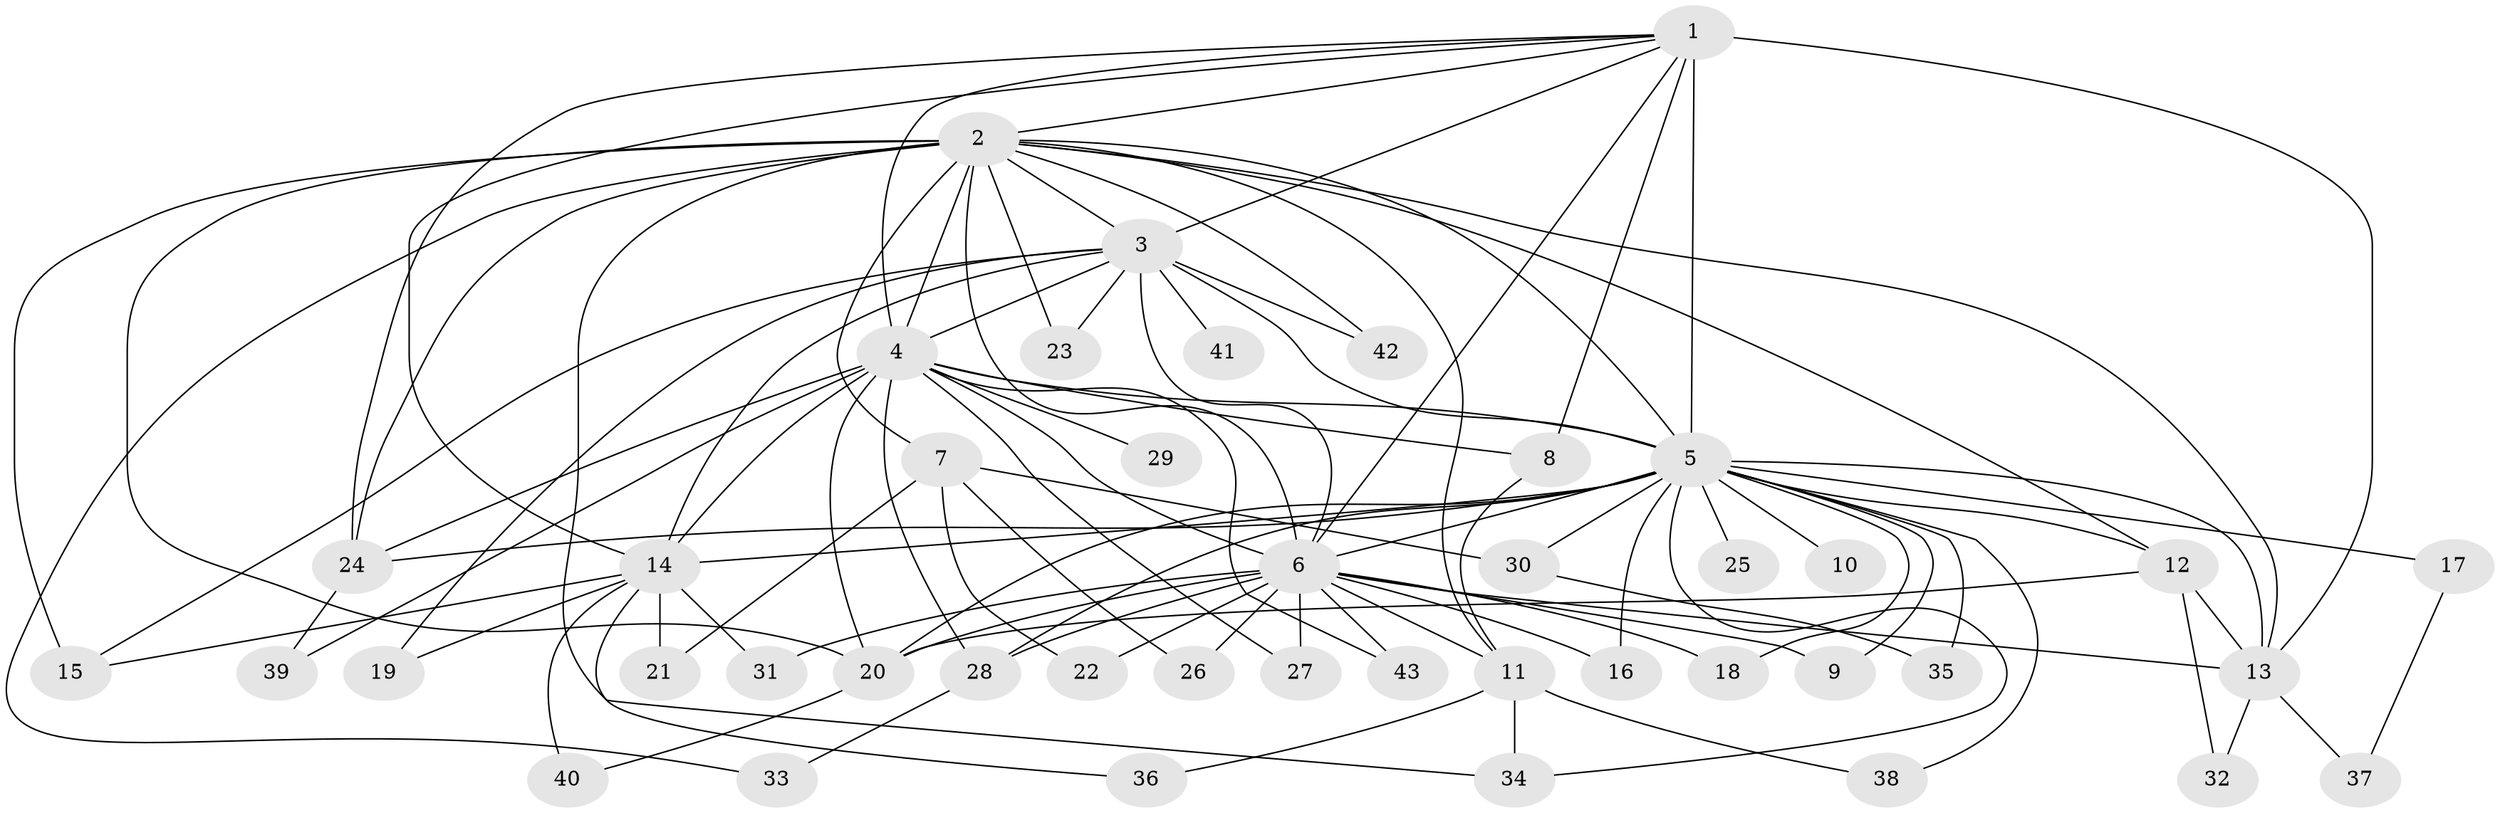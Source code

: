 // original degree distribution, {19: 0.023255813953488372, 16: 0.011627906976744186, 23: 0.011627906976744186, 21: 0.023255813953488372, 17: 0.011627906976744186, 26: 0.011627906976744186, 24: 0.011627906976744186, 10: 0.011627906976744186, 6: 0.03488372093023256, 4: 0.05813953488372093, 3: 0.16279069767441862, 2: 0.6046511627906976, 5: 0.011627906976744186, 9: 0.011627906976744186}
// Generated by graph-tools (version 1.1) at 2025/50/03/04/25 22:50:01]
// undirected, 43 vertices, 97 edges
graph export_dot {
  node [color=gray90,style=filled];
  1;
  2;
  3;
  4;
  5;
  6;
  7;
  8;
  9;
  10;
  11;
  12;
  13;
  14;
  15;
  16;
  17;
  18;
  19;
  20;
  21;
  22;
  23;
  24;
  25;
  26;
  27;
  28;
  29;
  30;
  31;
  32;
  33;
  34;
  35;
  36;
  37;
  38;
  39;
  40;
  41;
  42;
  43;
  1 -- 2 [weight=4.0];
  1 -- 3 [weight=2.0];
  1 -- 4 [weight=4.0];
  1 -- 5 [weight=17.0];
  1 -- 6 [weight=2.0];
  1 -- 8 [weight=1.0];
  1 -- 13 [weight=1.0];
  1 -- 14 [weight=4.0];
  1 -- 24 [weight=1.0];
  2 -- 3 [weight=3.0];
  2 -- 4 [weight=4.0];
  2 -- 5 [weight=5.0];
  2 -- 6 [weight=3.0];
  2 -- 7 [weight=1.0];
  2 -- 11 [weight=1.0];
  2 -- 12 [weight=1.0];
  2 -- 13 [weight=1.0];
  2 -- 15 [weight=1.0];
  2 -- 20 [weight=6.0];
  2 -- 23 [weight=1.0];
  2 -- 24 [weight=1.0];
  2 -- 33 [weight=1.0];
  2 -- 34 [weight=1.0];
  2 -- 42 [weight=1.0];
  3 -- 4 [weight=2.0];
  3 -- 5 [weight=4.0];
  3 -- 6 [weight=2.0];
  3 -- 14 [weight=1.0];
  3 -- 15 [weight=1.0];
  3 -- 19 [weight=1.0];
  3 -- 23 [weight=1.0];
  3 -- 41 [weight=1.0];
  3 -- 42 [weight=1.0];
  4 -- 5 [weight=6.0];
  4 -- 6 [weight=2.0];
  4 -- 8 [weight=2.0];
  4 -- 14 [weight=1.0];
  4 -- 20 [weight=1.0];
  4 -- 24 [weight=1.0];
  4 -- 27 [weight=1.0];
  4 -- 28 [weight=1.0];
  4 -- 29 [weight=1.0];
  4 -- 39 [weight=1.0];
  4 -- 43 [weight=1.0];
  5 -- 6 [weight=5.0];
  5 -- 9 [weight=2.0];
  5 -- 10 [weight=2.0];
  5 -- 12 [weight=1.0];
  5 -- 13 [weight=1.0];
  5 -- 14 [weight=1.0];
  5 -- 16 [weight=1.0];
  5 -- 17 [weight=1.0];
  5 -- 18 [weight=2.0];
  5 -- 20 [weight=3.0];
  5 -- 24 [weight=1.0];
  5 -- 25 [weight=2.0];
  5 -- 28 [weight=2.0];
  5 -- 30 [weight=1.0];
  5 -- 34 [weight=1.0];
  5 -- 35 [weight=1.0];
  5 -- 38 [weight=1.0];
  6 -- 9 [weight=1.0];
  6 -- 11 [weight=1.0];
  6 -- 13 [weight=1.0];
  6 -- 16 [weight=1.0];
  6 -- 18 [weight=1.0];
  6 -- 20 [weight=1.0];
  6 -- 22 [weight=1.0];
  6 -- 26 [weight=1.0];
  6 -- 27 [weight=1.0];
  6 -- 28 [weight=1.0];
  6 -- 31 [weight=1.0];
  6 -- 43 [weight=1.0];
  7 -- 21 [weight=1.0];
  7 -- 22 [weight=1.0];
  7 -- 26 [weight=1.0];
  7 -- 30 [weight=1.0];
  8 -- 11 [weight=1.0];
  11 -- 34 [weight=1.0];
  11 -- 36 [weight=1.0];
  11 -- 38 [weight=1.0];
  12 -- 13 [weight=1.0];
  12 -- 20 [weight=1.0];
  12 -- 32 [weight=1.0];
  13 -- 32 [weight=1.0];
  13 -- 37 [weight=1.0];
  14 -- 15 [weight=1.0];
  14 -- 19 [weight=1.0];
  14 -- 21 [weight=1.0];
  14 -- 31 [weight=1.0];
  14 -- 36 [weight=1.0];
  14 -- 40 [weight=1.0];
  17 -- 37 [weight=1.0];
  20 -- 40 [weight=1.0];
  24 -- 39 [weight=1.0];
  28 -- 33 [weight=1.0];
  30 -- 35 [weight=1.0];
}
